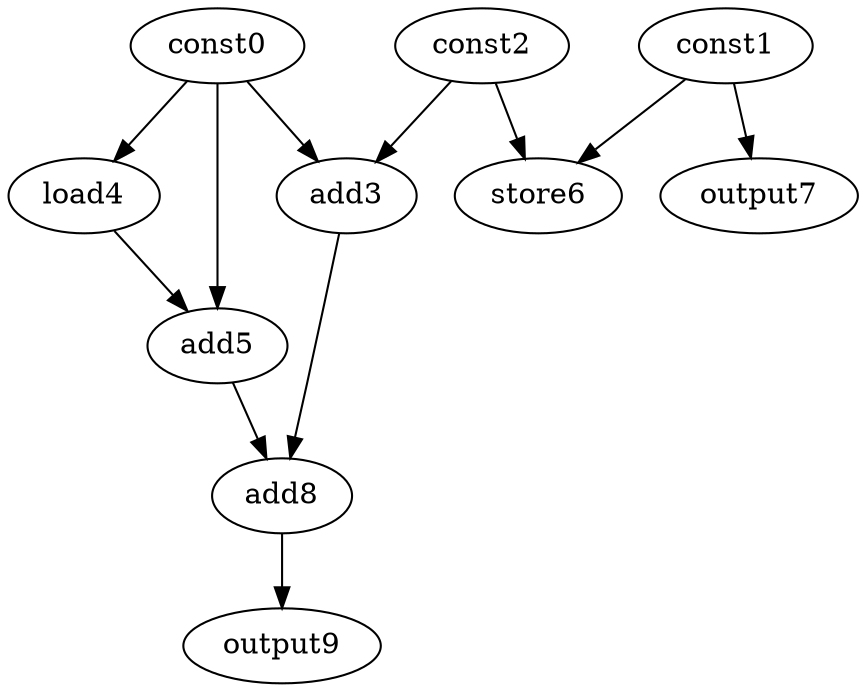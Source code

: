 digraph G { 
const0[opcode=const]; 
const1[opcode=const]; 
const2[opcode=const]; 
add3[opcode=add]; 
load4[opcode=load]; 
add5[opcode=add]; 
store6[opcode=store]; 
output7[opcode=output]; 
add8[opcode=add]; 
output9[opcode=output]; 
const0->add3[operand=0];
const2->add3[operand=1];
const0->load4[operand=0];
const1->store6[operand=0];
const2->store6[operand=1];
const1->output7[operand=0];
const0->add5[operand=0];
load4->add5[operand=1];
add3->add8[operand=0];
add5->add8[operand=1];
add8->output9[operand=0];
}

